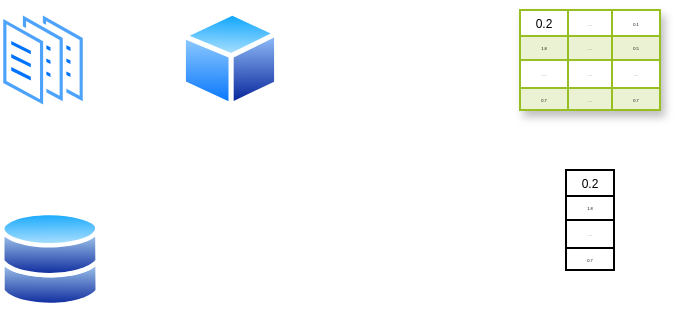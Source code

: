 <mxfile version="24.4.13" type="github">
  <diagram name="第 1 页" id="51orhLIGN2AkyH9BwsTD">
    <mxGraphModel dx="401" dy="254" grid="1" gridSize="10" guides="1" tooltips="1" connect="1" arrows="1" fold="1" page="1" pageScale="1" pageWidth="827" pageHeight="1169" math="0" shadow="0">
      <root>
        <mxCell id="0" />
        <mxCell id="1" parent="0" />
        <mxCell id="eV-kveOOjgJbcYbDGXLr-5" value="" style="image;aspect=fixed;perimeter=ellipsePerimeter;html=1;align=center;shadow=0;dashed=0;spacingTop=3;image=img/lib/active_directory/documents.svg;" vertex="1" parent="1">
          <mxGeometry x="90" y="120" width="33" height="50" as="geometry" />
        </mxCell>
        <mxCell id="eV-kveOOjgJbcYbDGXLr-4" value="" style="image;aspect=fixed;perimeter=ellipsePerimeter;html=1;align=center;shadow=0;dashed=0;spacingTop=3;image=img/lib/active_directory/documents.svg;" vertex="1" parent="1">
          <mxGeometry x="80" y="120" width="33" height="50" as="geometry" />
        </mxCell>
        <mxCell id="eV-kveOOjgJbcYbDGXLr-7" value="" style="image;aspect=fixed;perimeter=ellipsePerimeter;html=1;align=center;shadow=0;dashed=0;spacingTop=3;image=img/lib/active_directory/generic_node.svg;" vertex="1" parent="1">
          <mxGeometry x="170" y="120" width="50" height="49" as="geometry" />
        </mxCell>
        <mxCell id="eV-kveOOjgJbcYbDGXLr-8" value="" style="image;aspect=fixed;perimeter=ellipsePerimeter;html=1;align=center;shadow=0;dashed=0;spacingTop=3;image=img/lib/active_directory/databases.svg;" vertex="1" parent="1">
          <mxGeometry x="80" y="220" width="50" height="49" as="geometry" />
        </mxCell>
        <mxCell id="eV-kveOOjgJbcYbDGXLr-9" value="Assets" style="childLayout=tableLayout;recursiveResize=0;strokeColor=#98bf21;fillColor=#A7C942;shadow=1;fontSize=6;align=center;horizontal=1;verticalAlign=middle;labelBackgroundColor=none;labelBorderColor=none;" vertex="1" parent="1">
          <mxGeometry x="340" y="120" width="70" height="50" as="geometry" />
        </mxCell>
        <mxCell id="eV-kveOOjgJbcYbDGXLr-14" value="" style="shape=tableRow;horizontal=1;startSize=0;swimlaneHead=0;swimlaneBody=0;top=0;left=0;bottom=0;right=0;dropTarget=0;collapsible=0;recursiveResize=0;expand=0;fontStyle=0;strokeColor=inherit;fillColor=#ffffff;fontSize=6;align=center;verticalAlign=middle;labelBackgroundColor=none;labelBorderColor=none;" vertex="1" parent="eV-kveOOjgJbcYbDGXLr-9">
          <mxGeometry width="70" height="13" as="geometry" />
        </mxCell>
        <mxCell id="eV-kveOOjgJbcYbDGXLr-15" value="&lt;font style=&quot;font-size: 6px;&quot;&gt;0.2&lt;/font&gt;" style="connectable=0;recursiveResize=0;strokeColor=inherit;fillColor=inherit;align=center;whiteSpace=wrap;html=1;fontSize=2;horizontal=1;verticalAlign=middle;labelBackgroundColor=none;labelBorderColor=none;" vertex="1" parent="eV-kveOOjgJbcYbDGXLr-14">
          <mxGeometry width="24" height="13" as="geometry">
            <mxRectangle width="24" height="13" as="alternateBounds" />
          </mxGeometry>
        </mxCell>
        <mxCell id="eV-kveOOjgJbcYbDGXLr-16" value="…" style="connectable=0;recursiveResize=0;strokeColor=inherit;fillColor=inherit;align=center;whiteSpace=wrap;html=1;fontSize=2;horizontal=1;verticalAlign=middle;labelBackgroundColor=none;labelBorderColor=none;" vertex="1" parent="eV-kveOOjgJbcYbDGXLr-14">
          <mxGeometry x="24" width="22" height="13" as="geometry">
            <mxRectangle width="22" height="13" as="alternateBounds" />
          </mxGeometry>
        </mxCell>
        <mxCell id="eV-kveOOjgJbcYbDGXLr-17" value="0.1" style="connectable=0;recursiveResize=0;strokeColor=inherit;fillColor=inherit;align=center;whiteSpace=wrap;html=1;fontSize=2;horizontal=1;verticalAlign=middle;labelBackgroundColor=none;labelBorderColor=none;" vertex="1" parent="eV-kveOOjgJbcYbDGXLr-14">
          <mxGeometry x="46" width="24" height="13" as="geometry">
            <mxRectangle width="24" height="13" as="alternateBounds" />
          </mxGeometry>
        </mxCell>
        <mxCell id="eV-kveOOjgJbcYbDGXLr-18" value="" style="shape=tableRow;horizontal=1;startSize=0;swimlaneHead=0;swimlaneBody=0;top=0;left=0;bottom=0;right=0;dropTarget=0;collapsible=0;recursiveResize=0;expand=0;fontStyle=1;strokeColor=inherit;fillColor=#EAF2D3;fontSize=6;align=center;verticalAlign=middle;labelBackgroundColor=none;labelBorderColor=none;" vertex="1" parent="eV-kveOOjgJbcYbDGXLr-9">
          <mxGeometry y="13" width="70" height="12" as="geometry" />
        </mxCell>
        <mxCell id="eV-kveOOjgJbcYbDGXLr-19" value="1.8" style="connectable=0;recursiveResize=0;strokeColor=inherit;fillColor=inherit;whiteSpace=wrap;html=1;fontSize=2;align=center;horizontal=1;verticalAlign=middle;labelBackgroundColor=none;labelBorderColor=none;" vertex="1" parent="eV-kveOOjgJbcYbDGXLr-18">
          <mxGeometry width="24" height="12" as="geometry">
            <mxRectangle width="24" height="12" as="alternateBounds" />
          </mxGeometry>
        </mxCell>
        <mxCell id="eV-kveOOjgJbcYbDGXLr-20" value="…" style="connectable=0;recursiveResize=0;strokeColor=inherit;fillColor=inherit;whiteSpace=wrap;html=1;fontSize=2;align=center;horizontal=1;verticalAlign=middle;labelBackgroundColor=none;labelBorderColor=none;" vertex="1" parent="eV-kveOOjgJbcYbDGXLr-18">
          <mxGeometry x="24" width="22" height="12" as="geometry">
            <mxRectangle width="22" height="12" as="alternateBounds" />
          </mxGeometry>
        </mxCell>
        <mxCell id="eV-kveOOjgJbcYbDGXLr-21" value="0.5" style="connectable=0;recursiveResize=0;strokeColor=inherit;fillColor=inherit;whiteSpace=wrap;html=1;fontSize=2;align=center;horizontal=1;verticalAlign=middle;labelBackgroundColor=none;labelBorderColor=none;" vertex="1" parent="eV-kveOOjgJbcYbDGXLr-18">
          <mxGeometry x="46" width="24" height="12" as="geometry">
            <mxRectangle width="24" height="12" as="alternateBounds" />
          </mxGeometry>
        </mxCell>
        <mxCell id="eV-kveOOjgJbcYbDGXLr-22" value="" style="shape=tableRow;horizontal=1;startSize=0;swimlaneHead=0;swimlaneBody=0;top=0;left=0;bottom=0;right=0;dropTarget=0;collapsible=0;recursiveResize=0;expand=0;fontStyle=0;strokeColor=inherit;fillColor=#ffffff;fontSize=6;align=center;verticalAlign=middle;labelBackgroundColor=none;labelBorderColor=none;" vertex="1" parent="eV-kveOOjgJbcYbDGXLr-9">
          <mxGeometry y="25" width="70" height="14" as="geometry" />
        </mxCell>
        <mxCell id="eV-kveOOjgJbcYbDGXLr-23" value="…" style="connectable=0;recursiveResize=0;strokeColor=inherit;fillColor=inherit;fontStyle=0;align=center;whiteSpace=wrap;html=1;fontSize=2;horizontal=1;verticalAlign=middle;labelBackgroundColor=none;labelBorderColor=none;" vertex="1" parent="eV-kveOOjgJbcYbDGXLr-22">
          <mxGeometry width="24" height="14" as="geometry">
            <mxRectangle width="24" height="14" as="alternateBounds" />
          </mxGeometry>
        </mxCell>
        <mxCell id="eV-kveOOjgJbcYbDGXLr-24" value="…" style="connectable=0;recursiveResize=0;strokeColor=inherit;fillColor=inherit;fontStyle=0;align=center;whiteSpace=wrap;html=1;fontSize=2;horizontal=1;verticalAlign=middle;labelBackgroundColor=none;labelBorderColor=none;" vertex="1" parent="eV-kveOOjgJbcYbDGXLr-22">
          <mxGeometry x="24" width="22" height="14" as="geometry">
            <mxRectangle width="22" height="14" as="alternateBounds" />
          </mxGeometry>
        </mxCell>
        <mxCell id="eV-kveOOjgJbcYbDGXLr-25" value="…" style="connectable=0;recursiveResize=0;strokeColor=inherit;fillColor=inherit;fontStyle=0;align=center;whiteSpace=wrap;html=1;fontSize=2;horizontal=1;verticalAlign=middle;labelBackgroundColor=none;labelBorderColor=none;" vertex="1" parent="eV-kveOOjgJbcYbDGXLr-22">
          <mxGeometry x="46" width="24" height="14" as="geometry">
            <mxRectangle width="24" height="14" as="alternateBounds" />
          </mxGeometry>
        </mxCell>
        <mxCell id="eV-kveOOjgJbcYbDGXLr-26" value="" style="shape=tableRow;horizontal=1;startSize=0;swimlaneHead=0;swimlaneBody=0;top=0;left=0;bottom=0;right=0;dropTarget=0;collapsible=0;recursiveResize=0;expand=0;fontStyle=1;strokeColor=inherit;fillColor=#EAF2D3;fontSize=6;align=center;verticalAlign=middle;labelBackgroundColor=none;labelBorderColor=none;" vertex="1" parent="eV-kveOOjgJbcYbDGXLr-9">
          <mxGeometry y="39" width="70" height="11" as="geometry" />
        </mxCell>
        <mxCell id="eV-kveOOjgJbcYbDGXLr-27" value="0.7" style="connectable=0;recursiveResize=0;strokeColor=inherit;fillColor=inherit;whiteSpace=wrap;html=1;fontSize=2;align=center;horizontal=1;verticalAlign=middle;labelBackgroundColor=none;labelBorderColor=none;" vertex="1" parent="eV-kveOOjgJbcYbDGXLr-26">
          <mxGeometry width="24" height="11" as="geometry">
            <mxRectangle width="24" height="11" as="alternateBounds" />
          </mxGeometry>
        </mxCell>
        <mxCell id="eV-kveOOjgJbcYbDGXLr-28" value="…" style="connectable=0;recursiveResize=0;strokeColor=inherit;fillColor=inherit;whiteSpace=wrap;html=1;fontSize=2;align=center;horizontal=1;verticalAlign=middle;labelBackgroundColor=none;labelBorderColor=none;" vertex="1" parent="eV-kveOOjgJbcYbDGXLr-26">
          <mxGeometry x="24" width="22" height="11" as="geometry">
            <mxRectangle width="22" height="11" as="alternateBounds" />
          </mxGeometry>
        </mxCell>
        <mxCell id="eV-kveOOjgJbcYbDGXLr-29" value="0.7" style="connectable=0;recursiveResize=0;strokeColor=inherit;fillColor=inherit;whiteSpace=wrap;html=1;fontSize=2;align=center;horizontal=1;verticalAlign=middle;labelBackgroundColor=none;labelBorderColor=none;" vertex="1" parent="eV-kveOOjgJbcYbDGXLr-26">
          <mxGeometry x="46" width="24" height="11" as="geometry">
            <mxRectangle width="24" height="11" as="alternateBounds" />
          </mxGeometry>
        </mxCell>
        <mxCell id="eV-kveOOjgJbcYbDGXLr-90" value="&lt;font style=&quot;font-size: 6px;&quot;&gt;0.2&lt;/font&gt;" style="connectable=0;recursiveResize=0;strokeColor=inherit;fillColor=inherit;align=center;whiteSpace=wrap;html=1;fontSize=2;horizontal=1;verticalAlign=middle;labelBackgroundColor=none;labelBorderColor=none;" vertex="1" parent="1">
          <mxGeometry x="363" y="200" width="24" height="13" as="geometry">
            <mxRectangle width="24" height="13" as="alternateBounds" />
          </mxGeometry>
        </mxCell>
        <mxCell id="eV-kveOOjgJbcYbDGXLr-91" value="1.8" style="connectable=0;recursiveResize=0;strokeColor=inherit;fillColor=inherit;whiteSpace=wrap;html=1;fontSize=2;align=center;horizontal=1;verticalAlign=middle;labelBackgroundColor=none;labelBorderColor=none;" vertex="1" parent="1">
          <mxGeometry x="363" y="213" width="24" height="12" as="geometry">
            <mxRectangle width="24" height="12" as="alternateBounds" />
          </mxGeometry>
        </mxCell>
        <mxCell id="eV-kveOOjgJbcYbDGXLr-92" value="…" style="connectable=0;recursiveResize=0;strokeColor=inherit;fillColor=inherit;fontStyle=0;align=center;whiteSpace=wrap;html=1;fontSize=2;horizontal=1;verticalAlign=middle;labelBackgroundColor=none;labelBorderColor=none;" vertex="1" parent="1">
          <mxGeometry x="363" y="225" width="24" height="14" as="geometry">
            <mxRectangle width="24" height="14" as="alternateBounds" />
          </mxGeometry>
        </mxCell>
        <mxCell id="eV-kveOOjgJbcYbDGXLr-93" value="0.7" style="connectable=0;recursiveResize=0;strokeColor=inherit;fillColor=inherit;whiteSpace=wrap;html=1;fontSize=2;align=center;horizontal=1;verticalAlign=middle;labelBackgroundColor=none;labelBorderColor=none;" vertex="1" parent="1">
          <mxGeometry x="363" y="239" width="24" height="11" as="geometry">
            <mxRectangle width="24" height="11" as="alternateBounds" />
          </mxGeometry>
        </mxCell>
      </root>
    </mxGraphModel>
  </diagram>
</mxfile>
